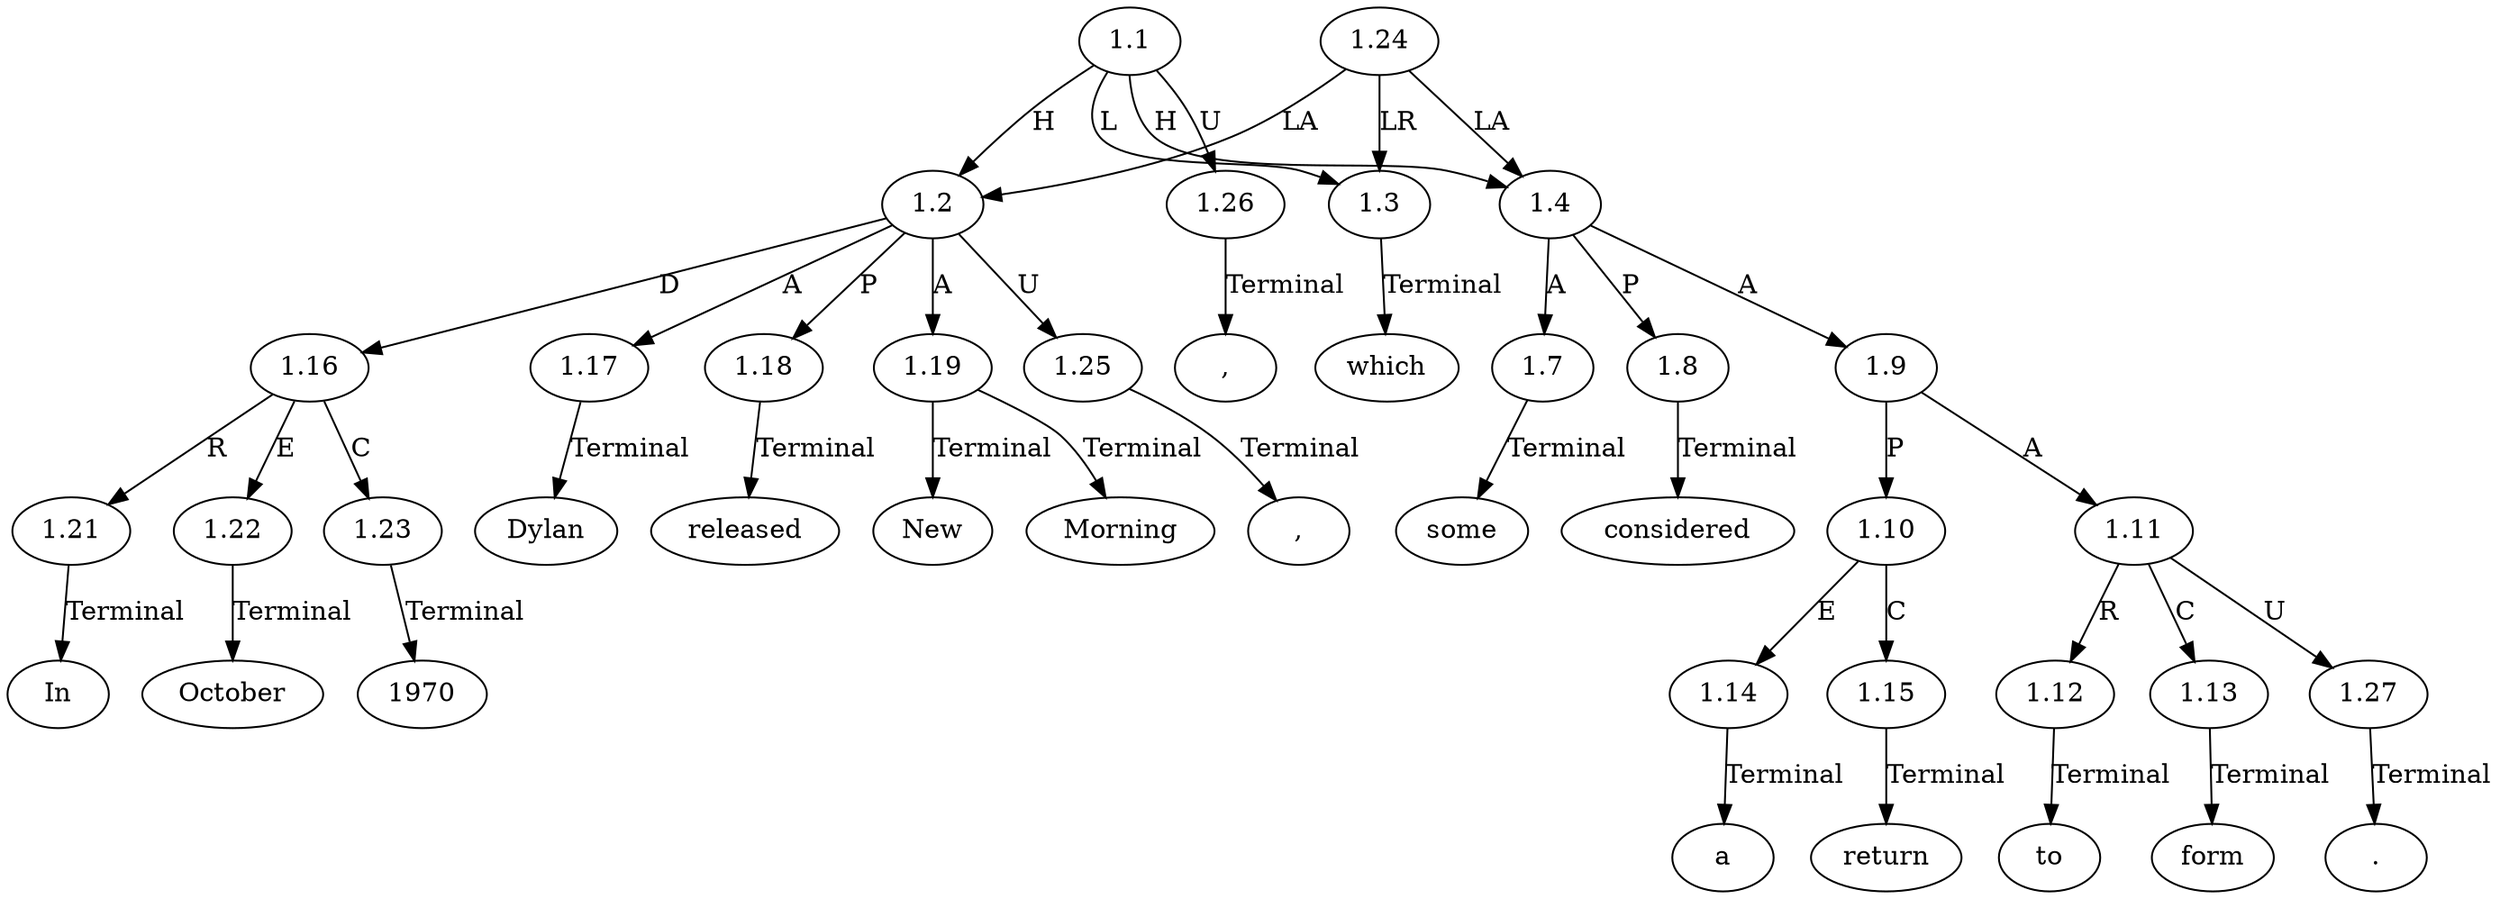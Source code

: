 // Graph
digraph {
	0.1 [label=In ordering=out]
	0.10 [label=which ordering=out]
	0.11 [label=some ordering=out]
	0.12 [label=considered ordering=out]
	0.13 [label=a ordering=out]
	0.14 [label=return ordering=out]
	0.15 [label=to ordering=out]
	0.16 [label=form ordering=out]
	0.17 [label="." ordering=out]
	0.2 [label=October ordering=out]
	0.3 [label=1970 ordering=out]
	0.4 [label="," ordering=out]
	0.5 [label=Dylan ordering=out]
	0.6 [label=released ordering=out]
	0.7 [label=New ordering=out]
	0.8 [label=Morning ordering=out]
	0.9 [label="," ordering=out]
	1.1 [label=1.1 ordering=out]
	1.2 [label=1.2 ordering=out]
	1.3 [label=1.3 ordering=out]
	1.4 [label=1.4 ordering=out]
	1.7 [label=1.7 ordering=out]
	1.8 [label=1.8 ordering=out]
	1.9 [label=1.9 ordering=out]
	1.10 [label=1.10 ordering=out]
	1.11 [label=1.11 ordering=out]
	1.12 [label=1.12 ordering=out]
	1.13 [label=1.13 ordering=out]
	1.14 [label=1.14 ordering=out]
	1.15 [label=1.15 ordering=out]
	1.16 [label=1.16 ordering=out]
	1.17 [label=1.17 ordering=out]
	1.18 [label=1.18 ordering=out]
	1.19 [label=1.19 ordering=out]
	1.21 [label=1.21 ordering=out]
	1.22 [label=1.22 ordering=out]
	1.23 [label=1.23 ordering=out]
	1.24 [label=1.24 ordering=out]
	1.25 [label=1.25 ordering=out]
	1.26 [label=1.26 ordering=out]
	1.27 [label=1.27 ordering=out]
	1.1 -> 1.2 [label=H ordering=out]
	1.1 -> 1.3 [label=L ordering=out]
	1.1 -> 1.4 [label=H ordering=out]
	1.1 -> 1.26 [label=U ordering=out]
	1.2 -> 1.16 [label=D ordering=out]
	1.2 -> 1.17 [label=A ordering=out]
	1.2 -> 1.18 [label=P ordering=out]
	1.2 -> 1.19 [label=A ordering=out]
	1.2 -> 1.25 [label=U ordering=out]
	1.3 -> 0.10 [label=Terminal ordering=out]
	1.4 -> 1.7 [label=A ordering=out]
	1.4 -> 1.8 [label=P ordering=out]
	1.4 -> 1.9 [label=A ordering=out]
	1.7 -> 0.11 [label=Terminal ordering=out]
	1.8 -> 0.12 [label=Terminal ordering=out]
	1.9 -> 1.10 [label=P ordering=out]
	1.9 -> 1.11 [label=A ordering=out]
	1.10 -> 1.14 [label=E ordering=out]
	1.10 -> 1.15 [label=C ordering=out]
	1.11 -> 1.12 [label=R ordering=out]
	1.11 -> 1.13 [label=C ordering=out]
	1.11 -> 1.27 [label=U ordering=out]
	1.12 -> 0.15 [label=Terminal ordering=out]
	1.13 -> 0.16 [label=Terminal ordering=out]
	1.14 -> 0.13 [label=Terminal ordering=out]
	1.15 -> 0.14 [label=Terminal ordering=out]
	1.16 -> 1.21 [label=R ordering=out]
	1.16 -> 1.22 [label=E ordering=out]
	1.16 -> 1.23 [label=C ordering=out]
	1.17 -> 0.5 [label=Terminal ordering=out]
	1.18 -> 0.6 [label=Terminal ordering=out]
	1.19 -> 0.7 [label=Terminal ordering=out]
	1.19 -> 0.8 [label=Terminal ordering=out]
	1.21 -> 0.1 [label=Terminal ordering=out]
	1.22 -> 0.2 [label=Terminal ordering=out]
	1.23 -> 0.3 [label=Terminal ordering=out]
	1.24 -> 1.2 [label=LA ordering=out]
	1.24 -> 1.3 [label=LR ordering=out]
	1.24 -> 1.4 [label=LA ordering=out]
	1.25 -> 0.4 [label=Terminal ordering=out]
	1.26 -> 0.9 [label=Terminal ordering=out]
	1.27 -> 0.17 [label=Terminal ordering=out]
}
